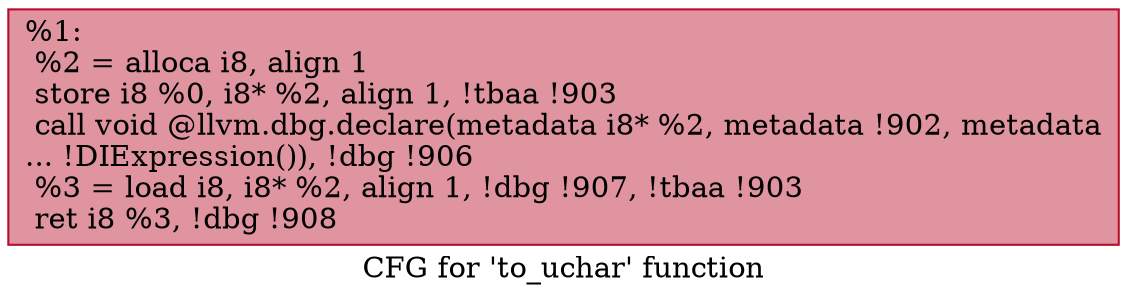 digraph "CFG for 'to_uchar' function" {
	label="CFG for 'to_uchar' function";

	Node0x1d28210 [shape=record,color="#b70d28ff", style=filled, fillcolor="#b70d2870",label="{%1:\l  %2 = alloca i8, align 1\l  store i8 %0, i8* %2, align 1, !tbaa !903\l  call void @llvm.dbg.declare(metadata i8* %2, metadata !902, metadata\l... !DIExpression()), !dbg !906\l  %3 = load i8, i8* %2, align 1, !dbg !907, !tbaa !903\l  ret i8 %3, !dbg !908\l}"];
}
